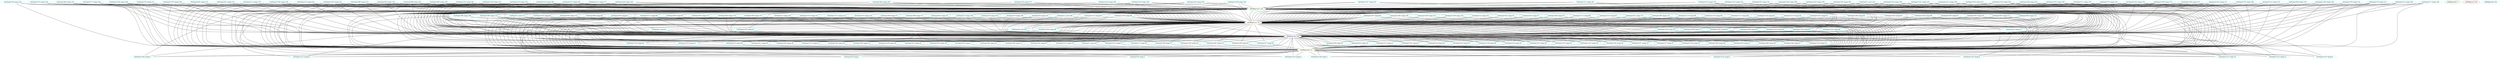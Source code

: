 graph {
"VarName('t8',temp)"[color=cyan,label="VarName('t8',temp).0"]
"VarName('t129',temp)"[color=cyan,label="VarName('t129',temp).1"]
"VarName('t128',temp)"[color=cyan,label="VarName('t128',temp).2"]
"VarName('t9',temp)"[color=cyan,label="VarName('t9',temp).3"]
"VarName('t125',temp)"[color=cyan,label="VarName('t125',temp).4"]
"VarName('t124',temp)"[color=cyan,label="VarName('t124',temp).5"]
"VarName('t127',temp)"[color=cyan,label="VarName('t127',temp).6"]
"ASMReg('edi')"[color=forestgreen,label="ASMReg('edi').7"]
"VarName('t121',temp)"[color=cyan,label="VarName('t121',temp).8"]
"VarName('t120',temp)"[color=cyan,label="VarName('t120',temp).9"]
"VarName('t123',temp)"[color=cyan,label="VarName('t123',temp).10"]
"VarName('t122',temp)"[color=cyan,label="VarName('t122',temp).11"]
"ASMReg('edx')"[color=yellow,label="ASMReg('edx').12"]
"VarName('t58',temp)"[color=cyan,label="VarName('t58',temp).13"]
"VarName('t59',temp)"[color=cyan,label="VarName('t59',temp).14"]
"VarName('t56',temp)"[color=cyan,label="VarName('t56',temp).15"]
"VarName('t57',temp)"[color=cyan,label="VarName('t57',temp).16"]
"VarName('t54',temp)"[color=cyan,label="VarName('t54',temp).17"]
"VarName('t55',temp)"[color=cyan,label="VarName('t55',temp).18"]
"VarName('t52',temp)"[color=cyan,label="VarName('t52',temp).19"]
"VarName('t53',temp)"[color=cyan,label="VarName('t53',temp).20"]
"VarName('t50',temp)"[color=cyan,label="VarName('t50',temp).21"]
"VarName('t51',temp)"[color=cyan,label="VarName('t51',temp).22"]
"VarName('t0',temp)"[color=cyan,label="VarName('t0',temp).23"]
"VarName('a',user)"[color=cyan,label="VarName('a',user).24"]
"VarName('t1',temp)"[color=cyan,label="VarName('t1',temp).25"]
"VarName('t126',temp)"[color=cyan,label="VarName('t126',temp).26"]
"VarName('t101',temp)"[color=cyan,label="VarName('t101',temp).27"]
"VarName('t138',temp)"[color=cyan,label="VarName('t138',temp).28"]
"VarName('t139',temp)"[color=cyan,label="VarName('t139',temp).29"]
"VarName('t136',temp)"[color=cyan,label="VarName('t136',temp).30"]
"VarName('t137',temp)"[color=cyan,label="VarName('t137',temp).31"]
"VarName('t134',temp)"[color=cyan,label="VarName('t134',temp).32"]
"VarName('t135',temp)"[color=cyan,label="VarName('t135',temp).33"]
"VarName('t132',temp)"[color=cyan,label="VarName('t132',temp).34"]
"VarName('t133',temp)"[color=cyan,label="VarName('t133',temp).35"]
"VarName('t130',temp)"[color=cyan,label="VarName('t130',temp).36"]
"VarName('t131',temp)"[color=cyan,label="VarName('t131',temp).37"]
"VarName('t38',temp)"[color=cyan,label="VarName('t38',temp).38"]
"VarName('t39',temp)"[color=cyan,label="VarName('t39',temp).39"]
"VarName('t30',temp)"[color=cyan,label="VarName('t30',temp).40"]
"VarName('t31',temp)"[color=cyan,label="VarName('t31',temp).41"]
"VarName('t32',temp)"[color=cyan,label="VarName('t32',temp).42"]
"VarName('t33',temp)"[color=cyan,label="VarName('t33',temp).43"]
"VarName('t34',temp)"[color=cyan,label="VarName('t34',temp).44"]
"VarName('t35',temp)"[color=cyan,label="VarName('t35',temp).45"]
"VarName('t36',temp)"[color=cyan,label="VarName('t36',temp).46"]
"VarName('t37',temp)"[color=cyan,label="VarName('t37',temp).47"]
"VarName('t49',temp)"[color=cyan,label="VarName('t49',temp).48"]
"VarName('t48',temp)"[color=cyan,label="VarName('t48',temp).49"]
"VarName('t45',temp)"[color=cyan,label="VarName('t45',temp).50"]
"VarName('t44',temp)"[color=cyan,label="VarName('t44',temp).51"]
"VarName('t47',temp)"[color=cyan,label="VarName('t47',temp).52"]
"VarName('t46',temp)"[color=cyan,label="VarName('t46',temp).53"]
"VarName('t41',temp)"[color=cyan,label="VarName('t41',temp).54"]
"VarName('t40',temp)"[color=cyan,label="VarName('t40',temp).55"]
"VarName('t43',temp)"[color=cyan,label="VarName('t43',temp).56"]
"VarName('t42',temp)"[color=cyan,label="VarName('t42',temp).57"]
"ASMReg('esi')"[color=brown,label="ASMReg('esi').58"]
"ASMReg('ebx')"[color=cyan,label="ASMReg('ebx').59"]
"ASMReg('esp')"[color=blue,label="ASMReg('esp').60"]
"VarName('z',user)"[color=cyan,label="VarName('z',user).61"]
"VarName('t107',temp)"[color=cyan,label="VarName('t107',temp).62"]
"VarName('t106',temp)"[color=cyan,label="VarName('t106',temp).63"]
"VarName('t105',temp)"[color=cyan,label="VarName('t105',temp).64"]
"VarName('t104',temp)"[color=cyan,label="VarName('t104',temp).65"]
"VarName('t103',temp)"[color=cyan,label="VarName('t103',temp).66"]
"VarName('t102',temp)"[color=cyan,label="VarName('t102',temp).67"]
"VarName('b',user)"[color=cyan,label="VarName('b',user).68"]
"VarName('t100',temp)"[color=cyan,label="VarName('t100',temp).69"]
"VarName('t109',temp)"[color=cyan,label="VarName('t109',temp).70"]
"VarName('t108',temp)"[color=cyan,label="VarName('t108',temp).71"]
"ASMReg('ecx')"[color=orange,label="ASMReg('ecx').72"]
"VarName('t69',temp)"[color=cyan,label="VarName('t69',temp).73"]
"VarName('t68',temp)"[color=cyan,label="VarName('t68',temp).74"]
"VarName('t63',temp)"[color=cyan,label="VarName('t63',temp).75"]
"VarName('t62',temp)"[color=cyan,label="VarName('t62',temp).76"]
"VarName('t61',temp)"[color=cyan,label="VarName('t61',temp).77"]
"VarName('t60',temp)"[color=cyan,label="VarName('t60',temp).78"]
"VarName('t67',temp)"[color=cyan,label="VarName('t67',temp).79"]
"VarName('t66',temp)"[color=cyan,label="VarName('t66',temp).80"]
"VarName('t65',temp)"[color=cyan,label="VarName('t65',temp).81"]
"VarName('t64',temp)"[color=cyan,label="VarName('t64',temp).82"]
"VarName('t110',temp)"[color=cyan,label="VarName('t110',temp).83"]
"VarName('t111',temp)"[color=cyan,label="VarName('t111',temp).84"]
"VarName('t112',temp)"[color=cyan,label="VarName('t112',temp).85"]
"VarName('t113',temp)"[color=cyan,label="VarName('t113',temp).86"]
"VarName('t114',temp)"[color=cyan,label="VarName('t114',temp).87"]
"VarName('t115',temp)"[color=cyan,label="VarName('t115',temp).88"]
"VarName('t116',temp)"[color=cyan,label="VarName('t116',temp).89"]
"VarName('t117',temp)"[color=cyan,label="VarName('t117',temp).90"]
"VarName('t118',temp)"[color=cyan,label="VarName('t118',temp).91"]
"VarName('t119',temp)"[color=cyan,label="VarName('t119',temp).92"]
"VarName('t161',temp)"[color=cyan,label="VarName('t161',temp).93"]
"VarName('t160',temp)"[color=cyan,label="VarName('t160',temp).94"]
"VarName('t163',temp)"[color=cyan,label="VarName('t163',temp).95"]
"VarName('t162',temp)"[color=cyan,label="VarName('t162',temp).96"]
"VarName('t165',temp)"[color=cyan,label="VarName('t165',temp).97"]
"VarName('t164',temp)"[color=cyan,label="VarName('t164',temp).98"]
"VarName('t167',temp)"[color=cyan,label="VarName('t167',temp).99"]
"VarName('t166',temp)"[color=cyan,label="VarName('t166',temp).100"]
"VarName('t169',temp)"[color=cyan,label="VarName('t169',temp).101"]
"VarName('t168',temp)"[color=cyan,label="VarName('t168',temp).102"]
"VarName('t2',temp)"[color=cyan,label="VarName('t2',temp).103"]
"VarName('t3',temp)"[color=cyan,label="VarName('t3',temp).104"]
"VarName('t4',temp)"[color=cyan,label="VarName('t4',temp).105"]
"VarName('t5',temp)"[color=cyan,label="VarName('t5',temp).106"]
"VarName('t6',temp)"[color=cyan,label="VarName('t6',temp).107"]
"VarName('y',user)"[color=cyan,label="VarName('y',user).108"]
"VarName('t98',temp)"[color=cyan,label="VarName('t98',temp).109"]
"VarName('t99',temp)"[color=cyan,label="VarName('t99',temp).110"]
"VarName('c',user)"[color=cyan,label="VarName('c',user).111"]
"VarName('t92',temp)"[color=cyan,label="VarName('t92',temp).112"]
"VarName('t93',temp)"[color=cyan,label="VarName('t93',temp).113"]
"VarName('t90',temp)"[color=cyan,label="VarName('t90',temp).114"]
"VarName('t91',temp)"[color=cyan,label="VarName('t91',temp).115"]
"VarName('t96',temp)"[color=cyan,label="VarName('t96',temp).116"]
"VarName('t97',temp)"[color=cyan,label="VarName('t97',temp).117"]
"VarName('t94',temp)"[color=cyan,label="VarName('t94',temp).118"]
"VarName('t95',temp)"[color=cyan,label="VarName('t95',temp).119"]
"VarName('t7',temp)"[color=cyan,label="VarName('t7',temp).120"]
"VarName('t170',temp)"[color=cyan,label="VarName('t170',temp).121"]
"VarName('t171',temp)"[color=cyan,label="VarName('t171',temp).122"]
"VarName('t74',temp)"[color=cyan,label="VarName('t74',temp).123"]
"ASMReg('eax')"[color=green,label="ASMReg('eax').124"]
"VarName('t76',temp)"[color=cyan,label="VarName('t76',temp).125"]
"VarName('t77',temp)"[color=cyan,label="VarName('t77',temp).126"]
"VarName('t70',temp)"[color=cyan,label="VarName('t70',temp).127"]
"VarName('t71',temp)"[color=cyan,label="VarName('t71',temp).128"]
"VarName('t72',temp)"[color=cyan,label="VarName('t72',temp).129"]
"VarName('t73',temp)"[color=cyan,label="VarName('t73',temp).130"]
"VarName('t78',temp)"[color=cyan,label="VarName('t78',temp).131"]
"VarName('t79',temp)"[color=cyan,label="VarName('t79',temp).132"]
"VarName('t89',temp)"[color=cyan,label="VarName('t89',temp).133"]
"VarName('t88',temp)"[color=cyan,label="VarName('t88',temp).134"]
"VarName('t81',temp)"[color=cyan,label="VarName('t81',temp).135"]
"VarName('t80',temp)"[color=cyan,label="VarName('t80',temp).136"]
"VarName('t83',temp)"[color=cyan,label="VarName('t83',temp).137"]
"VarName('t82',temp)"[color=cyan,label="VarName('t82',temp).138"]
"VarName('t85',temp)"[color=cyan,label="VarName('t85',temp).139"]
"VarName('t84',temp)"[color=cyan,label="VarName('t84',temp).140"]
"VarName('t87',temp)"[color=cyan,label="VarName('t87',temp).141"]
"VarName('t86',temp)"[color=cyan,label="VarName('t86',temp).142"]
"VarName('t149',temp)"[color=cyan,label="VarName('t149',temp).143"]
"VarName('t148',temp)"[color=cyan,label="VarName('t148',temp).144"]
"VarName('t143',temp)"[color=cyan,label="VarName('t143',temp).145"]
"VarName('t142',temp)"[color=cyan,label="VarName('t142',temp).146"]
"VarName('t141',temp)"[color=cyan,label="VarName('t141',temp).147"]
"VarName('t140',temp)"[color=cyan,label="VarName('t140',temp).148"]
"VarName('t147',temp)"[color=cyan,label="VarName('t147',temp).149"]
"VarName('t146',temp)"[color=cyan,label="VarName('t146',temp).150"]
"VarName('t145',temp)"[color=cyan,label="VarName('t145',temp).151"]
"VarName('t144',temp)"[color=cyan,label="VarName('t144',temp).152"]
"VarName('t29',temp)"[color=cyan,label="VarName('t29',temp).153"]
"VarName('t28',temp)"[color=cyan,label="VarName('t28',temp).154"]
"VarName('t27',temp)"[color=cyan,label="VarName('t27',temp).155"]
"VarName('t26',temp)"[color=cyan,label="VarName('t26',temp).156"]
"VarName('t25',temp)"[color=cyan,label="VarName('t25',temp).157"]
"VarName('t24',temp)"[color=cyan,label="VarName('t24',temp).158"]
"VarName('t23',temp)"[color=cyan,label="VarName('t23',temp).159"]
"VarName('t22',temp)"[color=cyan,label="VarName('t22',temp).160"]
"VarName('t21',temp)"[color=cyan,label="VarName('t21',temp).161"]
"VarName('t20',temp)"[color=cyan,label="VarName('t20',temp).162"]
"VarName('x',user)"[color=cyan,label="VarName('x',user).163"]
"VarName('t154',temp)"[color=cyan,label="VarName('t154',temp).164"]
"VarName('t155',temp)"[color=cyan,label="VarName('t155',temp).165"]
"VarName('t156',temp)"[color=cyan,label="VarName('t156',temp).166"]
"VarName('t157',temp)"[color=cyan,label="VarName('t157',temp).167"]
"VarName('t150',temp)"[color=cyan,label="VarName('t150',temp).168"]
"VarName('t151',temp)"[color=cyan,label="VarName('t151',temp).169"]
"VarName('t152',temp)"[color=cyan,label="VarName('t152',temp).170"]
"VarName('t153',temp)"[color=cyan,label="VarName('t153',temp).171"]
"VarName('t158',temp)"[color=cyan,label="VarName('t158',temp).172"]
"VarName('t159',temp)"[color=cyan,label="VarName('t159',temp).173"]
"VarName('t12',temp)"[color=cyan,label="VarName('t12',temp).174"]
"VarName('t13',temp)"[color=cyan,label="VarName('t13',temp).175"]
"VarName('t10',temp)"[color=cyan,label="VarName('t10',temp).176"]
"VarName('t11',temp)"[color=cyan,label="VarName('t11',temp).177"]
"VarName('t16',temp)"[color=cyan,label="VarName('t16',temp).178"]
"VarName('t17',temp)"[color=cyan,label="VarName('t17',temp).179"]
"VarName('t14',temp)"[color=cyan,label="VarName('t14',temp).180"]
"VarName('t15',temp)"[color=cyan,label="VarName('t15',temp).181"]
"VarName('t18',temp)"[color=cyan,label="VarName('t18',temp).182"]
"VarName('t19',temp)"[color=cyan,label="VarName('t19',temp).183"]
"VarName('t75',temp)"[color=cyan,label="VarName('t75',temp).184"]

"VarName('t89',temp)" -- "ASMReg('ecx')"
"VarName('t18',temp)" -- "ASMReg('edx')"
"ASMReg('esp')" -- "VarName('t30',temp)"
"VarName('t27',temp)" -- "ASMReg('edx')"
"VarName('t74',temp)" -- "ASMReg('edx')"
"VarName('t106',temp)" -- "ASMReg('edx')"
"ASMReg('eax')" -- "VarName('t38',temp)"
"ASMReg('eax')" -- "VarName('t65',temp)"
"VarName('c',user)" -- "ASMReg('esp')"
"ASMReg('eax')" -- "VarName('t165',temp)"
"ASMReg('eax')" -- "VarName('t33',temp)"
"ASMReg('eax')" -- "VarName('t47',temp)"
"VarName('t132',temp)" -- "ASMReg('edx')"
"VarName('t50',temp)" -- "ASMReg('edx')"
"ASMReg('eax')" -- "VarName('t121',temp)"
"VarName('t54',temp)" -- "ASMReg('edx')"
"VarName('t96',temp)" -- "ASMReg('edx')"
"VarName('t115',temp)" -- "ASMReg('esp')"
"VarName('t63',temp)" -- "ASMReg('edx')"
"VarName('t149',temp)" -- "ASMReg('esp')"
"ASMReg('ecx')" -- "VarName('t35',temp)"
"VarName('t28',temp)" -- "ASMReg('ecx')"
"VarName('t141',temp)" -- "ASMReg('eax')"
"ASMReg('esp')" -- "VarName('t52',temp)"
"VarName('t165',temp)" -- "ASMReg('esp')"
"ASMReg('eax')" -- "ASMReg('edx')"
"VarName('t4',temp)" -- "ASMReg('ecx')"
"VarName('t5',temp)" -- "ASMReg('esp')"
"VarName('t15',temp)" -- "ASMReg('eax')"
"ASMReg('esp')" -- "VarName('t39',temp)"
"VarName('t18',temp)" -- "ASMReg('esp')"
"VarName('t34',temp)" -- "ASMReg('edx')"
"VarName('t17',temp)" -- "ASMReg('esp')"
"VarName('t169',temp)" -- "ASMReg('edx')"
"VarName('t11',temp)" -- "ASMReg('ecx')"
"ASMReg('ecx')" -- "VarName('t139',temp)"
"ASMReg('esp')" -- "VarName('t9',temp)"
"VarName('t112',temp)" -- "ASMReg('edx')"
"ASMReg('ecx')" -- "VarName('t106',temp)"
"VarName('t70',temp)" -- "ASMReg('esp')"
"VarName('t169',temp)" -- "ASMReg('esp')"
"ASMReg('esp')" -- "VarName('t135',temp)"
"ASMReg('ecx')" -- "VarName('a',user)"
"VarName('t21',temp)" -- "ASMReg('ecx')"
"ASMReg('eax')" -- "VarName('t128',temp)"
"VarName('t11',temp)" -- "ASMReg('esp')"
"VarName('t151',temp)" -- "ASMReg('esp')"
"ASMReg('eax')" -- "VarName('t0',temp)"
"ASMReg('ecx')" -- "VarName('t32',temp)"
"VarName('t99',temp)" -- "ASMReg('edx')"
"ASMReg('eax')" -- "VarName('t102',temp)"
"VarName('t28',temp)" -- "ASMReg('edx')"
"VarName('t96',temp)" -- "ASMReg('esp')"
"VarName('t66',temp)" -- "ASMReg('ecx')"
"VarName('t152',temp)" -- "ASMReg('eax')"
"VarName('t149',temp)" -- "ASMReg('eax')"
"VarName('t140',temp)" -- "ASMReg('eax')"
"VarName('t95',temp)" -- "ASMReg('esp')"
"VarName('t165',temp)" -- "ASMReg('edx')"
"VarName('t81',temp)" -- "ASMReg('eax')"
"ASMReg('ecx')" -- "VarName('t123',temp)"
"ASMReg('ecx')" -- "VarName('t132',temp)"
"ASMReg('eax')" -- "VarName('t93',temp)"
"VarName('t100',temp)" -- "ASMReg('edx')"
"ASMReg('edx')" -- "VarName('t8',temp)"
"VarName('t157',temp)" -- "ASMReg('esp')"
"ASMReg('ecx')" -- "VarName('t109',temp)"
"VarName('t45',temp)" -- "ASMReg('edx')"
"ASMReg('eax')" -- "VarName('t49',temp)"
"ASMReg('eax')" -- "VarName('t51',temp)"
"ASMReg('eax')" -- "VarName('t169',temp)"
"ASMReg('esp')" -- "VarName('a',user)"
"VarName('t170',temp)" -- "ASMReg('ecx')"
"VarName('t114',temp)" -- "ASMReg('esp')"
"ASMReg('eax')" -- "VarName('c',user)"
"ASMReg('eax')" -- "VarName('t133',temp)"
"ASMReg('edx')" -- "VarName('t120',temp)"
"ASMReg('esp')" -- "VarName('t44',temp)"
"ASMReg('ecx')" -- "VarName('t55',temp)"
"VarName('t86',temp)" -- "ASMReg('esp')"
"VarName('t166',temp)" -- "ASMReg('edx')"
"ASMReg('ecx')" -- "VarName('t44',temp)"
"ASMReg('eax')" -- "VarName('t3',temp)"
"VarName('t86',temp)" -- "ASMReg('eax')"
"VarName('t16',temp)" -- "ASMReg('esp')"
"ASMReg('ecx')" -- "VarName('t120',temp)"
"ASMReg('ecx')" -- "VarName('t54',temp)"
"ASMReg('esp')" -- "VarName('t35',temp)"
"ASMReg('eax')" -- "VarName('t98',temp)"
"VarName('t167',temp)" -- "ASMReg('esp')"
"ASMReg('eax')" -- "VarName('t35',temp)"
"ASMReg('eax')" -- "VarName('t60',temp)"
"ASMReg('eax')" -- "VarName('t160',temp)"
"VarName('t119',temp)" -- "ASMReg('edx')"
"VarName('t135',temp)" -- "ASMReg('edx')"
"VarName('t38',temp)" -- "ASMReg('edx')"
"ASMReg('esp')" -- "VarName('t101',temp)"
"VarName('t157',temp)" -- "ASMReg('eax')"
"VarName('t14',temp)" -- "ASMReg('ecx')"
"VarName('t57',temp)" -- "ASMReg('edx')"
"VarName('t91',temp)" -- "ASMReg('edx')"
"ASMReg('eax')" -- "VarName('t138',temp)"
"ASMReg('eax')" -- "VarName('t124',temp)"
"VarName('t150',temp)" -- "ASMReg('edx')"
"VarName('t17',temp)" -- "ASMReg('ecx')"
"ASMReg('eax')" -- "VarName('t116',temp)"
"ASMReg('eax')" -- "VarName('t4',temp)"
"VarName('t170',temp)" -- "ASMReg('edx')"
"VarName('t12',temp)" -- "ASMReg('esp')"
"VarName('t33',temp)" -- "ASMReg('edx')"
"VarName('t97',temp)" -- "ASMReg('ecx')"
"ASMReg('esp')" -- "VarName('t32',temp)"
"VarName('x',user)" -- "ASMReg('esp')"
"VarName('t83',temp)" -- "ASMReg('esp')"
"VarName('t130',temp)" -- "ASMReg('edx')"
"VarName('t29',temp)" -- "ASMReg('esp')"
"ASMReg('eax')" -- "VarName('t67',temp)"
"VarName('t134',temp)" -- "ASMReg('edx')"
"ASMReg('ecx')" -- "VarName('t0',temp)"
"VarName('t156',temp)" -- "ASMReg('eax')"
"VarName('t16',temp)" -- "ASMReg('edx')"
"ASMReg('eax')" -- "VarName('t45',temp)"
"VarName('t6',temp)" -- "ASMReg('ecx')"
"VarName('t90',temp)" -- "ASMReg('edx')"
"ASMReg('esp')" -- "VarName('t132',temp)"
"VarName('t166',temp)" -- "ASMReg('esp')"
"VarName('t20',temp)" -- "ASMReg('ecx')"
"VarName('t154',temp)" -- "ASMReg('ecx')"
"VarName('t17',temp)" -- "ASMReg('eax')"
"VarName('t78',temp)" -- "ASMReg('esp')"
"VarName('t87',temp)" -- "ASMReg('esp')"
"ASMReg('ecx')" -- "VarName('t37',temp)"
"ASMReg('eax')" -- "VarName('t105',temp)"
"VarName('t114',temp)" -- "ASMReg('edx')"
"ASMReg('esp')" -- "VarName('t50',temp)"
"ASMReg('ecx')" -- "VarName('t59',temp)"
"VarName('t32',temp)" -- "ASMReg('edx')"
"ASMReg('ecx')" -- "VarName('t48',temp)"
"VarName('t5',temp)" -- "ASMReg('edx')"
"VarName('t166',temp)" -- "ASMReg('ecx')"
"VarName('t65',temp)" -- "ASMReg('ecx')"
"VarName('t100',temp)" -- "ASMReg('esp')"
"VarName('t80',temp)" -- "ASMReg('ecx')"
"VarName('t72',temp)" -- "ASMReg('eax')"
"ASMReg('ecx')" -- "VarName('t104',temp)"
"VarName('y',user)" -- "ASMReg('edx')"
"VarName('t98',temp)" -- "ASMReg('esp')"
"VarName('t2',temp)" -- "ASMReg('esp')"
"VarName('t21',temp)" -- "ASMReg('eax')"
"ASMReg('esp')" -- "VarName('t128',temp)"
"VarName('t14',temp)" -- "ASMReg('eax')"
"VarName('t51',temp)" -- "ASMReg('edx')"
"VarName('t89',temp)" -- "ASMReg('eax')"
"VarName('t164',temp)" -- "ASMReg('ecx')"
"VarName('t25',temp)" -- "ASMReg('eax')"
"ASMReg('eax')" -- "VarName('t134',temp)"
"ASMReg('esp')" -- "VarName('t59',temp)"
"VarName('t80',temp)" -- "ASMReg('esp')"
"ASMReg('ecx')" -- "VarName('t52',temp)"
"ASMReg('ecx')" -- "VarName('b',user)"
"VarName('t88',temp)" -- "ASMReg('edx')"
"VarName('t27',temp)" -- "ASMReg('ecx')"
"VarName('t70',temp)" -- "ASMReg('edx')"
"VarName('t102',temp)" -- "ASMReg('edx')"
"ASMReg('ecx')" -- "VarName('t130',temp)"
"ASMReg('eax')" -- "VarName('t59',temp)"
"VarName('t150',temp)" -- "ASMReg('eax')"
"VarName('t81',temp)" -- "ASMReg('edx')"
"ASMReg('eax')" -- "VarName('t95',temp)"
"ASMReg('eax')" -- "VarName('t32',temp)"
"ASMReg('eax')" -- "VarName('t53',temp)"
"ASMReg('ecx')" -- "VarName('t8',temp)"
"VarName('t13',temp)" -- "ASMReg('eax')"
"VarName('t1',temp)" -- "ASMReg('edx')"
"VarName('t15',temp)" -- "ASMReg('ecx')"
"VarName('t160',temp)" -- "ASMReg('esp')"
"VarName('t164',temp)" -- "ASMReg('edx')"
"ASMReg('esp')" -- "VarName('t125',temp)"
"VarName('t19',temp)" -- "ASMReg('ecx')"
"ASMReg('esp')" -- "VarName('t46',temp)"
"VarName('t157',temp)" -- "ASMReg('edx')"
"ASMReg('ecx')" -- "VarName('t46',temp)"
"ASMReg('eax')" -- "VarName('t113',temp)"
"ASMReg('eax')" -- "VarName('t1',temp)"
"VarName('t171',temp)" -- "ASMReg('ecx')"
"VarName('t82',temp)" -- "ASMReg('eax')"
"ASMReg('esp')" -- "VarName('t37',temp)"
"ASMReg('eax')" -- "VarName('t50',temp)"
"VarName('t116',temp)" -- "ASMReg('ecx')"
"VarName('t137',temp)" -- "ASMReg('edx')"
"VarName('t36',temp)" -- "ASMReg('edx')"
"ASMReg('eax')" -- "VarName('t58',temp)"
"ASMReg('eax')" -- "VarName('t62',temp)"
"ASMReg('eax')" -- "VarName('t166',temp)"
"VarName('t146',temp)" -- "ASMReg('edx')"
"VarName('t11',temp)" -- "ASMReg('edx')"
"VarName('t6',temp)" -- "ASMReg('esp')"
"VarName('t93',temp)" -- "ASMReg('edx')"
"ASMReg('esp')" -- "VarName('t127',temp)"
"VarName('t91',temp)" -- "ASMReg('ecx')"
"VarName('t0',temp)" -- "ASMReg('edx')"
"VarName('t155',temp)" -- "ASMReg('ecx')"
"VarName('t85',temp)" -- "ASMReg('ecx')"
"VarName('a',user)" -- "ASMReg('edx')"
"VarName('t81',temp)" -- "ASMReg('esp')"
"VarName('t147',temp)" -- "ASMReg('edx')"
"VarName('t113',temp)" -- "ASMReg('edx')"
"ASMReg('ecx')" -- "VarName('t38',temp)"
"ASMReg('eax')" -- "VarName('t114',temp)"
"ASMReg('eax')" -- "VarName('t108',temp)"
"VarName('t31',temp)" -- "ASMReg('edx')"
"VarName('t94',temp)" -- "ASMReg('ecx')"
"VarName('t142',temp)" -- "ASMReg('eax')"
"ASMReg('ecx')" -- "VarName('t129',temp)"
"VarName('t65',temp)" -- "ASMReg('esp')"
"ASMReg('eax')" -- "VarName('t69',temp)"
"ASMReg('ecx')" -- "VarName('t103',temp)"
"VarName('t24',temp)" -- "ASMReg('ecx')"
"VarName('t171',temp)" -- "ASMReg('edx')"
"VarName('t70',temp)" -- "ASMReg('eax')"
"VarName('t150',temp)" -- "ASMReg('ecx')"
"ASMReg('eax')" -- "VarName('t163',temp)"
"ASMReg('esp')" -- "VarName('t130',temp)"
"VarName('t167',temp)" -- "ASMReg('ecx')"
"ASMReg('eax')" -- "VarName('t170',temp)"
"VarName('t7',temp)" -- "ASMReg('esp')"
"ASMReg('ecx')" -- "VarName('t31',temp)"
"ASMReg('eax')" -- "VarName('t107',temp)"
"ASMReg('esp')" -- "VarName('t56',temp)"
"VarName('t74',temp)" -- "ASMReg('esp')"
"VarName('t143',temp)" -- "ASMReg('eax')"
"VarName('t26',temp)" -- "ASMReg('ecx')"
"VarName('t141',temp)" -- "ASMReg('esp')"
"VarName('t67',temp)" -- "ASMReg('edx')"
"VarName('t77',temp)" -- "ASMReg('edx')"
"VarName('t91',temp)" -- "ASMReg('esp')"
"VarName('t7',temp)" -- "ASMReg('ecx')"
"VarName('t146',temp)" -- "ASMReg('esp')"
"VarName('t148',temp)" -- "ASMReg('esp')"
"ASMReg('ecx')" -- "VarName('t39',temp)"
"VarName('t131',temp)" -- "ASMReg('edx')"
"VarName('t168',temp)" -- "ASMReg('esp')"
"VarName('t161',temp)" -- "ASMReg('edx')"
"VarName('t12',temp)" -- "ASMReg('ecx')"
"ASMReg('eax')" -- "VarName('t115',temp)"
"ASMReg('eax')" -- "VarName('t54',temp)"
"ASMReg('esp')" -- "VarName('t139',temp)"
"ASMReg('eax')" -- "ASMReg('eax')"
"VarName('x',user)" -- "ASMReg('ecx')"
"VarName('t143',temp)" -- "ASMReg('esp')"
"VarName('t2',temp)" -- "ASMReg('ecx')"
"ASMReg('eax')" -- "VarName('t136',temp)"
"ASMReg('edx')" -- "VarName('t123',temp)"
"VarName('t85',temp)" -- "ASMReg('eax')"
"ASMReg('esp')" -- "VarName('t41',temp)"
"ASMReg('ecx')" -- "VarName('t50',temp)"
"ASMReg('ecx')" -- "VarName('t41',temp)"
"ASMReg('eax')" -- "VarName('a',user)"
"ASMReg('eax')" -- "VarName('t118',temp)"
"VarName('t159',temp)" -- "ASMReg('esp')"
"ASMReg('eax')" -- "VarName('t74',temp)"
"VarName('t152',temp)" -- "ASMReg('edx')"
"VarName('t85',temp)" -- "ASMReg('esp')"
"ASMReg('ecx')" -- "VarName('t127',temp)"
"VarName('t72',temp)" -- "ASMReg('ecx')"
"ASMReg('ecx')" -- "VarName('t136',temp)"
"VarName('t117',temp)" -- "ASMReg('ecx')"
"ASMReg('eax')" -- "ASMReg('esp')"
"ASMReg('eax')" -- "VarName('t97',temp)"
"VarName('t154',temp)" -- "ASMReg('eax')"
"ASMReg('eax')" -- "VarName('t30',temp)"
"VarName('b',user)" -- "ASMReg('esp')"
"VarName('t161',temp)" -- "ASMReg('ecx')"
"VarName('t144',temp)" -- "ASMReg('esp')"
"ASMReg('esp')" -- "VarName('t122',temp)"
"VarName('t155',temp)" -- "ASMReg('edx')"
"VarName('t41',temp)" -- "ASMReg('edx')"
"VarName('t84',temp)" -- "ASMReg('ecx')"
"VarName('t159',temp)" -- "ASMReg('edx')"
"ASMReg('eax')" -- "VarName('t2',temp)"
"ASMReg('eax')" -- "ASMReg('ecx')"
"VarName('t140',temp)" -- "ASMReg('edx')"
"ASMReg('esp')" -- "VarName('t48',temp)"
"ASMReg('ecx')" -- "VarName('t125',temp)"
"ASMReg('eax')" -- "VarName('t111',temp)"
"ASMReg('eax')" -- "VarName('t7',temp)"
"VarName('t159',temp)" -- "ASMReg('eax')"
"VarName('t116',temp)" -- "ASMReg('edx')"
"ASMReg('esp')" -- "VarName('t31',temp)"
"VarName('t107',temp)" -- "ASMReg('edx')"
"VarName('t153',temp)" -- "ASMReg('eax')"
"VarName('t82',temp)" -- "ASMReg('ecx')"
"VarName('t58',temp)" -- "ASMReg('edx')"
"ASMReg('eax')" -- "VarName('t39',temp)"
"VarName('t62',temp)" -- "ASMReg('esp')"
"ASMReg('eax')" -- "VarName('t164',temp)"
"VarName('t23',temp)" -- "ASMReg('ecx')"
"VarName('t73',temp)" -- "ASMReg('ecx')"
"VarName('t29',temp)" -- "ASMReg('eax')"
"ASMReg('eax')" -- "VarName('t46',temp)"
"ASMReg('esp')" -- "VarName('t129',temp)"
"VarName('t145',temp)" -- "ASMReg('edx')"
"VarName('x',user)" -- "ASMReg('eax')"
"VarName('t141',temp)" -- "ASMReg('edx')"
"ASMReg('eax')" -- "VarName('t120',temp)"
"VarName('t12',temp)" -- "ASMReg('eax')"
"VarName('t158',temp)" -- "ASMReg('esp')"
"ASMReg('esp')" -- "VarName('t53',temp)"
"VarName('t53',temp)" -- "ASMReg('edx')"
"VarName('t95',temp)" -- "ASMReg('edx')"
"VarName('t26',temp)" -- "ASMReg('esp')"
"VarName('t156',temp)" -- "ASMReg('ecx')"
"VarName('t60',temp)" -- "ASMReg('edx')"
"VarName('z',user)" -- "ASMReg('edx')"
"ASMReg('eax')" -- "VarName('t90',temp)"
"VarName('t146',temp)" -- "ASMReg('ecx')"
"VarName('t109',temp)" -- "ASMReg('esp')"
"VarName('t28',temp)" -- "ASMReg('esp')"
"VarName('t14',temp)" -- "ASMReg('edx')"
"VarName('t25',temp)" -- "ASMReg('edx')"
"VarName('t72',temp)" -- "ASMReg('edx')"
"VarName('t37',temp)" -- "ASMReg('edx')"
"VarName('t76',temp)" -- "ASMReg('edx')"
"ASMReg('ecx')" -- "VarName('t101',temp)"
"ASMReg('edx')" -- "VarName('t124',temp)"
"ASMReg('eax')" -- "VarName('t41',temp)"
"VarName('t162',temp)" -- "ASMReg('esp')"
"VarName('t10',temp)" -- "ASMReg('edx')"
"ASMReg('esp')" -- "VarName('t136',temp)"
"VarName('t79',temp)" -- "ASMReg('esp')"
"VarName('t145',temp)" -- "ASMReg('ecx')"
"VarName('c',user)" -- "ASMReg('ecx')"
"VarName('t93',temp)" -- "ASMReg('ecx')"
"VarName('t61',temp)" -- "ASMReg('esp')"
"ASMReg('ecx')" -- "VarName('t33',temp)"
"ASMReg('edx')" -- "VarName('t128',temp)"
"VarName('t65',temp)" -- "ASMReg('edx')"
"ASMReg('eax')" -- "VarName('t101',temp)"
"ASMReg('esp')" -- "VarName('t54',temp)"
"VarName('t61',temp)" -- "ASMReg('edx')"
"ASMReg('eax')" -- "VarName('y',user)"
"VarName('t79',temp)" -- "ASMReg('edx')"
"VarName('t15',temp)" -- "ASMReg('esp')"
"VarName('t151',temp)" -- "ASMReg('ecx')"
"VarName('t80',temp)" -- "ASMReg('eax')"
"VarName('t111',temp)" -- "ASMReg('esp')"
"ASMReg('ecx')" -- "VarName('t122',temp)"
"ASMReg('ecx')" -- "VarName('t133',temp)"
"VarName('t63',temp)" -- "ASMReg('esp')"
"ASMReg('esp')" -- "VarName('t55',temp)"
"VarName('t25',temp)" -- "ASMReg('esp')"
"VarName('t68',temp)" -- "ASMReg('esp')"
"ASMReg('ecx')" -- "VarName('t108',temp)"
"VarName('t160',temp)" -- "ASMReg('ecx')"
"ASMReg('eax')" -- "VarName('t48',temp)"
"ASMReg('eax')" -- "VarName('t56',temp)"
"VarName('t108',temp)" -- "ASMReg('esp')"
"VarName('z',user)" -- "ASMReg('esp')"
"VarName('t153',temp)" -- "ASMReg('esp')"
"VarName('t95',temp)" -- "ASMReg('ecx')"
"VarName('t157',temp)" -- "ASMReg('ecx')"
"VarName('t46',temp)" -- "ASMReg('edx')"
"VarName('t87',temp)" -- "ASMReg('ecx')"
"VarName('c',user)" -- "ASMReg('edx')"
"VarName('t13',temp)" -- "ASMReg('edx')"
"VarName('t142',temp)" -- "ASMReg('esp')"
"ASMReg('eax')" -- "VarName('t130',temp)"
"ASMReg('edx')" -- "VarName('t121',temp)"
"VarName('t99',temp)" -- "ASMReg('ecx')"
"ASMReg('esp')" -- "VarName('t43',temp)"
"ASMReg('esp')" -- "VarName('t120',temp)"
"ASMReg('ecx')" -- "VarName('t56',temp)"
"VarName('t27',temp)" -- "ASMReg('esp')"
"ASMReg('ecx')" -- "VarName('t43',temp)"
"ASMReg('esp')" -- "ASMReg('esp')"
"VarName('t76',temp)" -- "ASMReg('eax')"
"VarName('t20',temp)" -- "ASMReg('edx')"
"VarName('t111',temp)" -- "ASMReg('edx')"
"ASMReg('ecx')" -- "VarName('t134',temp)"
"ASMReg('eax')" -- "VarName('t99',temp)"
"VarName('t114',temp)" -- "ASMReg('ecx')"
"VarName('t74',temp)" -- "ASMReg('ecx')"
"VarName('t22',temp)" -- "ASMReg('ecx')"
"ASMReg('eax')" -- "VarName('t36',temp)"
"VarName('t118',temp)" -- "ASMReg('edx')"
"VarName('t112',temp)" -- "ASMReg('esp')"
"VarName('t43',temp)" -- "ASMReg('edx')"
"VarName('t81',temp)" -- "ASMReg('ecx')"
"VarName('t47',temp)" -- "ASMReg('edx')"
"VarName('t85',temp)" -- "ASMReg('edx')"
"VarName('t56',temp)" -- "ASMReg('edx')"
"ASMReg('esp')" -- "VarName('t124',temp)"
"VarName('t142',temp)" -- "ASMReg('edx')"
"VarName('t22',temp)" -- "ASMReg('eax')"
"VarName('t21',temp)" -- "ASMReg('edx')"
"ASMReg('esp')" -- "ASMReg('edx')"
"ASMReg('eax')" -- "VarName('t139',temp)"
"ASMReg('eax')" -- "VarName('t127',temp)"
"ASMReg('ecx')" -- "VarName('z',user)"
"VarName('t2',temp)" -- "ASMReg('edx')"
"VarName('t76',temp)" -- "ASMReg('esp')"
"VarName('t19',temp)" -- "ASMReg('esp')"
"VarName('t158',temp)" -- "ASMReg('ecx')"
"VarName('t14',temp)" -- "ASMReg('esp')"
"ASMReg('eax')" -- "VarName('t117',temp)"
"ASMReg('eax')" -- "VarName('t5',temp)"
"VarName('t138',temp)" -- "ASMReg('edx')"
"VarName('t110',temp)" -- "ASMReg('esp')"
"ASMReg('eax')" -- "VarName('t44',temp)"
"ASMReg('ecx')" -- "VarName('t121',temp)"
"VarName('t109',temp)" -- "ASMReg('edx')"
"VarName('t153',temp)" -- "ASMReg('edx')"
"ASMReg('esp')" -- "VarName('t33',temp)"
"VarName('t169',temp)" -- "ASMReg('ecx')"
"VarName('t98',temp)" -- "ASMReg('edx')"
"VarName('t26',temp)" -- "ASMReg('edx')"
"VarName('t75',temp)" -- "ASMReg('edx')"
"ASMReg('eax')" -- "VarName('t66',temp)"
"VarName('t149',temp)" -- "ASMReg('edx')"
"VarName('t87',temp)" -- "ASMReg('eax')"
"VarName('t152',temp)" -- "ASMReg('esp')"
"VarName('t20',temp)" -- "ASMReg('esp')"
"VarName('t133',temp)" -- "ASMReg('edx')"
"ASMReg('esp')" -- "VarName('t133',temp)"
"VarName('t145',temp)" -- "ASMReg('esp')"
"VarName('t144',temp)" -- "ASMReg('ecx')"
"VarName('t90',temp)" -- "ASMReg('ecx')"
"VarName('t146',temp)" -- "ASMReg('eax')"
"VarName('t126',temp)" -- "ASMReg('edx')"
"VarName('t94',temp)" -- "ASMReg('edx')"
"VarName('t15',temp)" -- "ASMReg('edx')"
"VarName('t97',temp)" -- "ASMReg('edx')"
"VarName('t26',temp)" -- "ASMReg('eax')"
"ASMReg('ecx')" -- "VarName('t34',temp)"
"ASMReg('eax')" -- "VarName('t104',temp)"
"ASMReg('esp')" -- "VarName('t51',temp)"
"VarName('t4',temp)" -- "ASMReg('edx')"
"VarName('t73',temp)" -- "ASMReg('eax')"
"VarName('t152',temp)" -- "ASMReg('ecx')"
"VarName('t147',temp)" -- "ASMReg('ecx')"
"ASMReg('esp')" -- "VarName('t38',temp)"
"VarName('t117',temp)" -- "ASMReg('edx')"
"VarName('t90',temp)" -- "ASMReg('esp')"
"ASMReg('eax')" -- "VarName('t64',temp)"
"VarName('t35',temp)" -- "ASMReg('edx')"
"VarName('t92',temp)" -- "ASMReg('ecx')"
"VarName('t168',temp)" -- "ASMReg('edx')"
"ASMReg('ecx')" -- "VarName('t138',temp)"
"VarName('t97',temp)" -- "ASMReg('esp')"
"ASMReg('esp')" -- "VarName('t8',temp)"
"VarName('t59',temp)" -- "ASMReg('edx')"
"VarName('t163',temp)" -- "ASMReg('ecx')"
"ASMReg('ecx')" -- "VarName('t107',temp)"
"VarName('t24',temp)" -- "ASMReg('edx')"
"VarName('t20',temp)" -- "ASMReg('eax')"
"VarName('t10',temp)" -- "ASMReg('esp')"
"ASMReg('eax')" -- "VarName('t171',temp)"
"ASMReg('esp')" -- "VarName('t134',temp)"
"VarName('t155',temp)" -- "ASMReg('esp')"
"VarName('t165',temp)" -- "ASMReg('ecx')"
"ASMReg('eax')" -- "VarName('t129',temp)"
"VarName('t60',temp)" -- "ASMReg('esp')"
"ASMReg('ecx')" -- "VarName('t135',temp)"
"VarName('t92',temp)" -- "ASMReg('esp')"
"VarName('t75',temp)" -- "ASMReg('esp')"
"VarName('b',user)" -- "ASMReg('edx')"
"VarName('t64',temp)" -- "ASMReg('ecx')"
"ASMReg('eax')" -- "VarName('t103',temp)"
"ASMReg('ecx')" -- "VarName('t53',temp)"
"VarName('t158',temp)" -- "ASMReg('eax')"
"VarName('t89',temp)" -- "ASMReg('edx')"
"ASMReg('esp')" -- "VarName('t138',temp)"
"VarName('t62',temp)" -- "ASMReg('edx')"
"VarName('t84',temp)" -- "ASMReg('esp')"
"ASMReg('ecx')" -- "VarName('t124',temp)"
"VarName('t151',temp)" -- "ASMReg('eax')"
"VarName('t11',temp)" -- "ASMReg('eax')"
"ASMReg('ecx')" -- "VarName('t131',temp)"
"VarName('t75',temp)" -- "ASMReg('ecx')"
"VarName('t24',temp)" -- "ASMReg('esp')"
"ASMReg('eax')" -- "VarName('t92',temp)"
"VarName('t73',temp)" -- "ASMReg('edx')"
"VarName('t112',temp)" -- "ASMReg('ecx')"
"VarName('t148',temp)" -- "ASMReg('eax')"
"VarName('t21',temp)" -- "ASMReg('esp')"
"VarName('t107',temp)" -- "ASMReg('esp')"
"ASMReg('ecx')" -- "VarName('t9',temp)"
"VarName('t44',temp)" -- "ASMReg('edx')"
"VarName('t82',temp)" -- "ASMReg('edx')"
"VarName('t88',temp)" -- "ASMReg('eax')"
"VarName('t82',temp)" -- "ASMReg('esp')"
"ASMReg('eax')" -- "VarName('t132',temp)"
"ASMReg('edx')" -- "VarName('t127',temp)"
"VarName('t159',temp)" -- "ASMReg('ecx')"
"ASMReg('esp')" -- "VarName('t45',temp)"
"VarName('t73',temp)" -- "ASMReg('esp')"
"VarName('t64',temp)" -- "ASMReg('edx')"
"VarName('t113',temp)" -- "ASMReg('ecx')"
"ASMReg('ecx')" -- "VarName('t45',temp)"
"VarName('t110',temp)" -- "ASMReg('ecx')"
"VarName('t149',temp)" -- "ASMReg('ecx')"
"VarName('t93',temp)" -- "ASMReg('esp')"
"VarName('t103',temp)" -- "ASMReg('esp')"
"VarName('t168',temp)" -- "ASMReg('ecx')"
"ASMReg('esp')" -- "VarName('t34',temp)"
"VarName('t88',temp)" -- "ASMReg('ecx')"
"VarName('t136',temp)" -- "ASMReg('edx')"
"ASMReg('eax')" -- "VarName('t34',temp)"
"VarName('t13',temp)" -- "ASMReg('esp')"
"ASMReg('eax')" -- "VarName('t61',temp)"
"ASMReg('eax')" -- "VarName('t161',temp)"
"ASMReg('ecx')" -- "VarName('t1',temp)"
"VarName('t92',temp)" -- "ASMReg('edx')"
"VarName('t154',temp)" -- "ASMReg('esp')"
"VarName('t39',temp)" -- "ASMReg('edx')"
"ASMReg('esp')" -- "VarName('t126',temp)"
"ASMReg('eax')" -- "VarName('t125',temp)"
"VarName('t30',temp)" -- "ASMReg('edx')"
"VarName('t13',temp)" -- "ASMReg('ecx')"
"VarName('t49',temp)" -- "ASMReg('edx')"
"VarName('t3',temp)" -- "ASMReg('edx')"
"VarName('t151',temp)" -- "ASMReg('edx')"
"VarName('t153',temp)" -- "ASMReg('ecx')"
"VarName('t148',temp)" -- "ASMReg('edx')"
"VarName('t117',temp)" -- "ASMReg('esp')"
"VarName('t61',temp)" -- "ASMReg('ecx')"
"VarName('t77',temp)" -- "ASMReg('ecx')"
"VarName('t69',temp)" -- "ASMReg('ecx')"
"VarName('t4',temp)" -- "ASMReg('esp')"
"ASMReg('ecx')" -- "VarName('t128',temp)"
"VarName('t161',temp)" -- "ASMReg('esp')"
"ASMReg('eax')" -- "VarName('t68',temp)"
"ASMReg('eax')" -- "VarName('b',user)"
"VarName('t71',temp)" -- "ASMReg('eax')"
"ASMReg('ecx')" -- "VarName('t102',temp)"
"ASMReg('eax')" -- "VarName('t8',temp)"
"VarName('t42',temp)" -- "ASMReg('edx')"
"ASMReg('eax')" -- "VarName('t42',temp)"
"VarName('t170',temp)" -- "ASMReg('esp')"
"ASMReg('esp')" -- "VarName('t1',temp)"
"VarName('t17',temp)" -- "ASMReg('edx')"
"ASMReg('esp')" -- "VarName('t131',temp)"
"VarName('t77',temp)" -- "ASMReg('esp')"
"VarName('t63',temp)" -- "ASMReg('ecx')"
"VarName('t6',temp)" -- "ASMReg('edx')"
"VarName('t72',temp)" -- "ASMReg('esp')"
"VarName('t142',temp)" -- "ASMReg('ecx')"
"ASMReg('ecx')" -- "VarName('t36',temp)"
"VarName('t16',temp)" -- "ASMReg('eax')"
"ASMReg('eax')" -- "VarName('t106',temp)"
"ASMReg('esp')" -- "VarName('t57',temp)"
"ASMReg('ecx')" -- "VarName('t58',temp)"
"VarName('t115',temp)" -- "ASMReg('edx')"
"VarName('t139',temp)" -- "ASMReg('edx')"
"ASMReg('ecx')" -- "VarName('t49',temp)"
"VarName('t104',temp)" -- "ASMReg('esp')"
"VarName('t104',temp)" -- "ASMReg('edx')"
"VarName('t108',temp)" -- "ASMReg('edx')"
"VarName('t18',temp)" -- "ASMReg('eax')"
"VarName('y',user)" -- "ASMReg('esp')"
"VarName('t76',temp)" -- "ASMReg('ecx')"
"VarName('t171',temp)" -- "ASMReg('esp')"
"VarName('t68',temp)" -- "ASMReg('edx')"
"VarName('t156',temp)" -- "ASMReg('edx')"
"VarName('t94',temp)" -- "ASMReg('esp')"
"VarName('t118',temp)" -- "ASMReg('ecx')"
"VarName('t145',temp)" -- "ASMReg('eax')"
"ASMReg('ecx')" -- "VarName('t105',temp)"
"ASMReg('eax')" -- "VarName('t55',temp)"
"VarName('t24',temp)" -- "ASMReg('eax')"
"VarName('t162',temp)" -- "ASMReg('edx')"
"VarName('y',user)" -- "ASMReg('ecx')"
"VarName('t84',temp)" -- "ASMReg('eax')"
"VarName('t87',temp)" -- "ASMReg('edx')"
"ASMReg('eax')" -- "VarName('t137',temp)"
"VarName('t113',temp)" -- "ASMReg('esp')"
"VarName('t147',temp)" -- "ASMReg('esp')"
"ASMReg('esp')" -- "VarName('t40',temp)"
"ASMReg('ecx')" -- "VarName('t51',temp)"
"VarName('t111',temp)" -- "ASMReg('ecx')"
"VarName('t148',temp)" -- "ASMReg('ecx')"
"ASMReg('ecx')" -- "VarName('t40',temp)"
"VarName('t116',temp)" -- "ASMReg('esp')"
"ASMReg('eax')" -- "VarName('t119',temp)"
"ASMReg('esp')" -- "VarName('t58',temp)"
"VarName('t69',temp)" -- "ASMReg('edx')"
"ASMReg('ecx')" -- "VarName('t126',temp)"
"VarName('t71',temp)" -- "ASMReg('edx')"
"VarName('t88',temp)" -- "ASMReg('esp')"
"ASMReg('eax')" -- "VarName('t94',temp)"
"VarName('t155',temp)" -- "ASMReg('eax')"
"VarName('t80',temp)" -- "ASMReg('edx')"
"ASMReg('eax')" -- "VarName('t31',temp)"
"ASMReg('eax')" -- "VarName('t52',temp)"
"VarName('t163',temp)" -- "ASMReg('edx')"
"VarName('t96',temp)" -- "ASMReg('ecx')"
"VarName('t154',temp)" -- "ASMReg('edx')"
"ASMReg('esp')" -- "VarName('t121',temp)"
"VarName('t99',temp)" -- "ASMReg('esp')"
"VarName('t86',temp)" -- "ASMReg('ecx')"
"ASMReg('edx')" -- "VarName('t125',temp)"
"VarName('t144',temp)" -- "ASMReg('edx')"
"ASMReg('esp')" -- "VarName('t47',temp)"
"VarName('t10',temp)" -- "ASMReg('ecx')"
"VarName('t48',temp)" -- "ASMReg('edx')"
"ASMReg('eax')" -- "VarName('t122',temp)"
"ASMReg('ecx')" -- "VarName('t47',temp)"
"ASMReg('eax')" -- "VarName('t168',temp)"
"ASMReg('eax')" -- "VarName('t112',temp)"
"VarName('t78',temp)" -- "ASMReg('ecx')"
"VarName('t164',temp)" -- "ASMReg('esp')"
"VarName('t27',temp)" -- "ASMReg('eax')"
"VarName('t60',temp)" -- "ASMReg('ecx')"
"VarName('t70',temp)" -- "ASMReg('ecx')"
"VarName('t150',temp)" -- "ASMReg('esp')"
"VarName('t68',temp)" -- "ASMReg('ecx')"
"ASMReg('esp')" -- "VarName('t36',temp)"
"VarName('t64',temp)" -- "ASMReg('esp')"
"VarName('t83',temp)" -- "ASMReg('eax')"
"VarName('t23',temp)" -- "ASMReg('eax')"
"ASMReg('eax')" -- "VarName('z',user)"
"ASMReg('eax')" -- "VarName('t63',temp)"
"ASMReg('eax')" -- "VarName('t167',temp)"
"VarName('t75',temp)" -- "ASMReg('eax')"
"VarName('t66',temp)" -- "ASMReg('esp')"
"VarName('t62',temp)" -- "ASMReg('ecx')"
"VarName('t101',temp)" -- "ASMReg('edx')"
"ASMReg('eax')" -- "VarName('t123',temp)"
"VarName('t141',temp)" -- "ASMReg('ecx')"
"VarName('t140',temp)" -- "ASMReg('esp')"
"ASMReg('eax')" -- "VarName('t135',temp)"
"ASMReg('ecx')" -- "ASMReg('esp')"
"VarName('t3',temp)" -- "ASMReg('esp')"
"VarName('t52',temp)" -- "ASMReg('edx')"
"VarName('t29',temp)" -- "ASMReg('edx')"
"ASMReg('eax')" -- "VarName('t109',temp)"
"ASMReg('eax')" -- "VarName('t9',temp)"
"VarName('t19',temp)" -- "ASMReg('eax')"
"VarName('t84',temp)" -- "ASMReg('edx')"
"VarName('t89',temp)" -- "ASMReg('esp')"
"VarName('t22',temp)" -- "ASMReg('esp')"
"VarName('t119',temp)" -- "ASMReg('ecx')"
"ASMReg('ecx')" -- "VarName('t137',temp)"
"VarName('t143',temp)" -- "ASMReg('ecx')"
"VarName('t105',temp)" -- "ASMReg('edx')"
"VarName('t105',temp)" -- "ASMReg('esp')"
"VarName('t25',temp)" -- "ASMReg('ecx')"
"ASMReg('ecx')" -- "VarName('t100',temp)"
"ASMReg('eax')" -- "VarName('t40',temp)"
"VarName('t22',temp)" -- "ASMReg('edx')"
"ASMReg('esp')" -- "VarName('t137',temp)"
"VarName('t16',temp)" -- "ASMReg('ecx')"
"VarName('t119',temp)" -- "ASMReg('esp')"
"VarName('t115',temp)" -- "ASMReg('ecx')"
"ASMReg('ecx')" -- "VarName('t30',temp)"
"ASMReg('edx')" -- "VarName('t129',temp)"
"ASMReg('eax')" -- "VarName('t100',temp)"
"VarName('t78',temp)" -- "ASMReg('edx')"
"VarName('t167',temp)" -- "ASMReg('edx')"
"VarName('t29',temp)" -- "ASMReg('ecx')"
"VarName('t83',temp)" -- "ASMReg('ecx')"
"VarName('t5',temp)" -- "ASMReg('ecx')"
"VarName('t78',temp)" -- "ASMReg('eax')"
"ASMReg('edx')" -- "VarName('t9',temp)"
"VarName('t3',temp)" -- "ASMReg('ecx')"
"VarName('t28',temp)" -- "ASMReg('eax')"
"VarName('t66',temp)" -- "ASMReg('edx')"
"VarName('t18',temp)" -- "ASMReg('ecx')"
"ASMReg('eax')" -- "VarName('t91',temp)"
"VarName('t156',temp)" -- "ASMReg('esp')"
"ASMReg('eax')" -- "VarName('t57',temp)"
"VarName('t103',temp)" -- "ASMReg('edx')"
"VarName('t160',temp)" -- "ASMReg('edx')"
"VarName('x',user)" -- "ASMReg('edx')"
"VarName('t67',temp)" -- "ASMReg('esp')"
"VarName('t12',temp)" -- "ASMReg('edx')"
"VarName('t23',temp)" -- "ASMReg('edx')"
"VarName('t7',temp)" -- "ASMReg('edx')"
"ASMReg('eax')" -- "VarName('t131',temp)"
"ASMReg('edx')" -- "VarName('t122',temp)"
"ASMReg('esp')" -- "VarName('t42',temp)"
"ASMReg('ecx')" -- "VarName('t57',temp)"
"ASMReg('eax')" -- "VarName('t43',temp)"
"VarName('t79',temp)" -- "ASMReg('ecx')"
"ASMReg('ecx')" -- "VarName('t42',temp)"
"VarName('t67',temp)" -- "ASMReg('ecx')"
"VarName('t71',temp)" -- "ASMReg('ecx')"
"VarName('t110',temp)" -- "ASMReg('edx')"
"VarName('t23',temp)" -- "ASMReg('esp')"
"VarName('t144',temp)" -- "ASMReg('eax')"
"VarName('t163',temp)" -- "ASMReg('esp')"
"VarName('t79',temp)" -- "ASMReg('eax')"
"VarName('t19',temp)" -- "ASMReg('edx')"
"VarName('t83',temp)" -- "ASMReg('edx')"
"ASMReg('eax')" -- "VarName('t96',temp)"
"VarName('t106',temp)" -- "ASMReg('esp')"
"VarName('t77',temp)" -- "ASMReg('eax')"
"VarName('t10',temp)" -- "ASMReg('eax')"
"ASMReg('eax')" -- "VarName('t37',temp)"
"ASMReg('eax')" -- "VarName('t162',temp)"
"VarName('t147',temp)" -- "ASMReg('eax')"
"VarName('t71',temp)" -- "ASMReg('esp')"
"VarName('t143',temp)" -- "ASMReg('edx')"
"VarName('t69',temp)" -- "ASMReg('esp')"
"ASMReg('esp')" -- "VarName('t123',temp)"
"VarName('t118',temp)" -- "ASMReg('esp')"
"VarName('t140',temp)" -- "ASMReg('ecx')"
"ASMReg('eax')" -- "VarName('t126',temp)"
"VarName('t40',temp)" -- "ASMReg('edx')"
"VarName('t86',temp)" -- "ASMReg('edx')"
"ASMReg('esp')" -- "VarName('t49',temp)"
"VarName('t162',temp)" -- "ASMReg('ecx')"
"VarName('t55',temp)" -- "ASMReg('edx')"
"VarName('t98',temp)" -- "ASMReg('ecx')"
"VarName('t158',temp)" -- "ASMReg('edx')"
"ASMReg('eax')" -- "VarName('t110',temp)"
"VarName('t102',temp)" -- "ASMReg('esp')"
"ASMReg('eax')" -- "VarName('t6',temp)"
}

